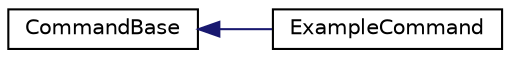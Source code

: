 digraph G
{
  edge [fontname="Helvetica",fontsize="10",labelfontname="Helvetica",labelfontsize="10"];
  node [fontname="Helvetica",fontsize="10",shape=record];
  rankdir="LR";
  Node1 [label="CommandBase",height=0.2,width=0.4,color="black", fillcolor="white", style="filled",URL="$class_command_base.html",tooltip="The base for all commands. All atomic commands should subclass CommandBase. CommandBase stores create..."];
  Node1 -> Node2 [dir="back",color="midnightblue",fontsize="10",style="solid",fontname="Helvetica"];
  Node2 [label="ExampleCommand",height=0.2,width=0.4,color="black", fillcolor="white", style="filled",URL="$class_example_command.html"];
}
